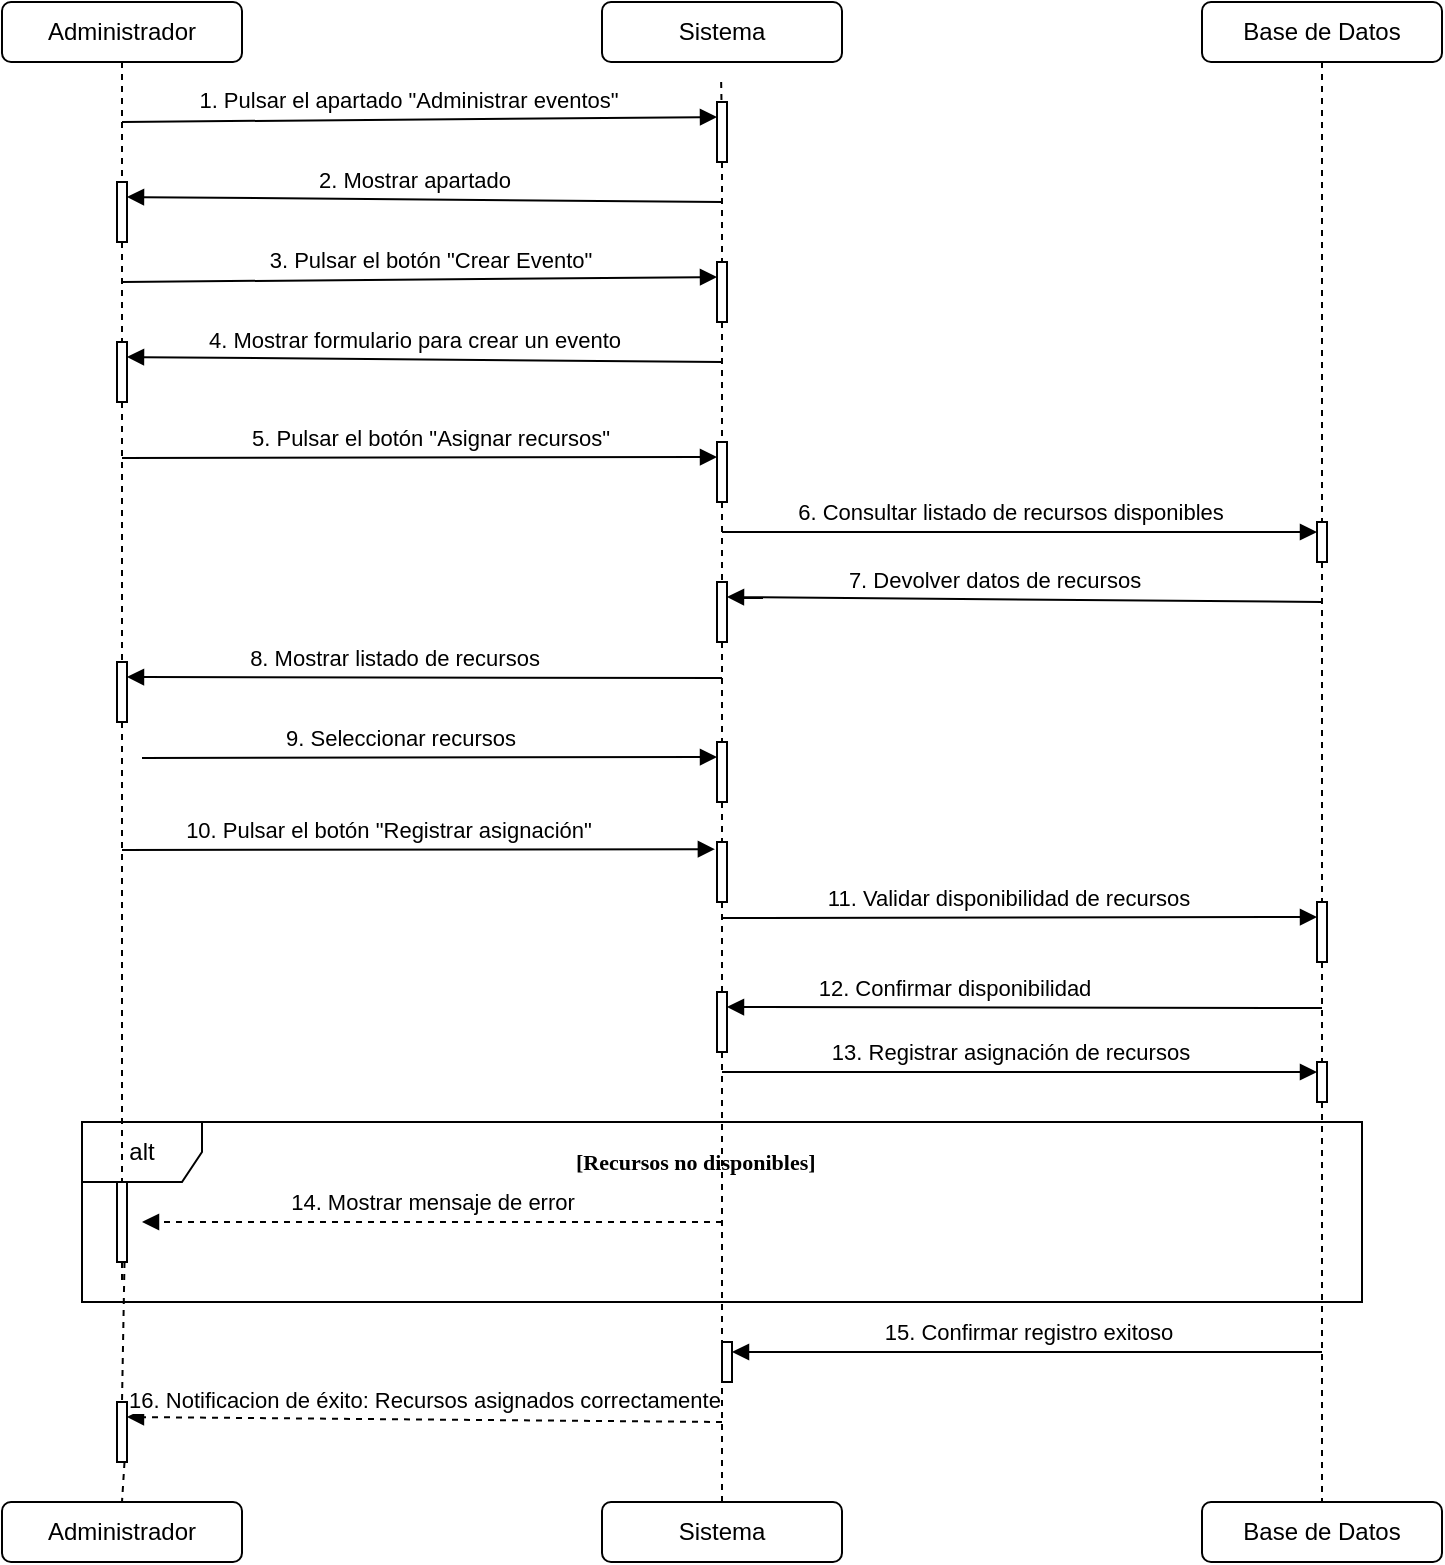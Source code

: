 <mxfile version="27.1.6">
  <diagram name="Página-1" id="8QfL5W5Hyp57S6z88IQP">
    <mxGraphModel grid="1" page="1" gridSize="10" guides="1" tooltips="1" connect="1" arrows="1" fold="1" pageScale="1" pageWidth="827" pageHeight="1169" math="0" shadow="0">
      <root>
        <mxCell id="0" />
        <mxCell id="1" parent="0" />
        <mxCell id="_pNqi3gNz3rvOo7OxNP5-10" value="Administrador" style="rounded=1;whiteSpace=wrap;html=1;align=center;verticalAlign=middle;" vertex="1" parent="1">
          <mxGeometry x="-760" y="90" width="120" height="30" as="geometry" />
        </mxCell>
        <mxCell id="_pNqi3gNz3rvOo7OxNP5-11" value="Sistema" style="rounded=1;whiteSpace=wrap;html=1;align=center;verticalAlign=middle;" vertex="1" parent="1">
          <mxGeometry x="-460" y="90" width="120" height="30" as="geometry" />
        </mxCell>
        <mxCell id="_pNqi3gNz3rvOo7OxNP5-12" value="Base de Datos" style="rounded=1;whiteSpace=wrap;html=1;align=center;verticalAlign=middle;" vertex="1" parent="1">
          <mxGeometry x="-160" y="90" width="120" height="30" as="geometry" />
        </mxCell>
        <mxCell id="_pNqi3gNz3rvOo7OxNP5-13" style="dashed=1;endArrow=none;entryX=0.5;entryY=0;entryDx=0;entryDy=0;exitX=0.75;exitY=1;exitDx=0;exitDy=0;" edge="1" parent="1" source="g9M41CX4uD3EIb8yomln-10" target="_pNqi3gNz3rvOo7OxNP5-44">
          <mxGeometry relative="1" as="geometry">
            <mxPoint x="-700" y="770" as="sourcePoint" />
            <mxPoint x="-700" y="870" as="targetPoint" />
          </mxGeometry>
        </mxCell>
        <mxCell id="_pNqi3gNz3rvOo7OxNP5-14" style="dashed=1;endArrow=none;entryX=0.5;entryY=0;entryDx=0;entryDy=0;" edge="1" parent="1" source="_pNqi3gNz3rvOo7OxNP5-65" target="_pNqi3gNz3rvOo7OxNP5-43">
          <mxGeometry relative="1" as="geometry">
            <mxPoint x="-400.42" y="130" as="sourcePoint" />
            <mxPoint x="-400" y="860" as="targetPoint" />
          </mxGeometry>
        </mxCell>
        <mxCell id="_pNqi3gNz3rvOo7OxNP5-15" style="dashed=1;endArrow=none;entryX=0.5;entryY=0;entryDx=0;entryDy=0;" edge="1" parent="1" source="_pNqi3gNz3rvOo7OxNP5-67" target="_pNqi3gNz3rvOo7OxNP5-42">
          <mxGeometry relative="1" as="geometry">
            <mxPoint x="-100" y="120" as="sourcePoint" />
            <mxPoint x="-100" y="860" as="targetPoint" />
          </mxGeometry>
        </mxCell>
        <mxCell id="_pNqi3gNz3rvOo7OxNP5-16" value="1. Pulsar el apartado &quot;Administrar eventos&quot;" style="endArrow=block;html=1;entryX=0;entryY=0.25;entryDx=0;entryDy=0;" edge="1" parent="1" target="_pNqi3gNz3rvOo7OxNP5-45">
          <mxGeometry x="-0.035" y="10" relative="1" as="geometry">
            <mxPoint x="-700" y="150" as="sourcePoint" />
            <mxPoint x="-410" y="150" as="targetPoint" />
            <mxPoint as="offset" />
          </mxGeometry>
        </mxCell>
        <mxCell id="_pNqi3gNz3rvOo7OxNP5-17" value="2. Mostrar apartado" style="endArrow=block;html=1;entryX=1;entryY=0.25;entryDx=0;entryDy=0;" edge="1" parent="1" target="_pNqi3gNz3rvOo7OxNP5-47">
          <mxGeometry x="0.035" y="-10" relative="1" as="geometry">
            <mxPoint x="-400" y="190" as="sourcePoint" />
            <mxPoint x="-690" y="190" as="targetPoint" />
            <mxPoint as="offset" />
          </mxGeometry>
        </mxCell>
        <mxCell id="_pNqi3gNz3rvOo7OxNP5-18" value="3. Pulsar el botón &quot;Crear Evento&quot;" style="endArrow=block;html=1;entryX=0;entryY=0.25;entryDx=0;entryDy=0;" edge="1" parent="1" target="_pNqi3gNz3rvOo7OxNP5-49">
          <mxGeometry x="0.035" y="10" relative="1" as="geometry">
            <mxPoint x="-700" y="230" as="sourcePoint" />
            <mxPoint x="-410" y="230" as="targetPoint" />
            <mxPoint as="offset" />
          </mxGeometry>
        </mxCell>
        <mxCell id="_pNqi3gNz3rvOo7OxNP5-19" value="4. Mostrar formulario para crear un evento" style="endArrow=block;html=1;entryX=1;entryY=0.25;entryDx=0;entryDy=0;" edge="1" parent="1" target="_pNqi3gNz3rvOo7OxNP5-51">
          <mxGeometry x="0.035" y="-10" relative="1" as="geometry">
            <mxPoint x="-400" y="270" as="sourcePoint" />
            <mxPoint x="-690" y="270" as="targetPoint" />
            <mxPoint as="offset" />
          </mxGeometry>
        </mxCell>
        <mxCell id="_pNqi3gNz3rvOo7OxNP5-20" value="5. Pulsar el botón &quot;Asignar recursos&quot;" style="endArrow=block;html=1;entryX=0;entryY=0.25;entryDx=0;entryDy=0;" edge="1" parent="1" target="_pNqi3gNz3rvOo7OxNP5-53">
          <mxGeometry x="0.035" y="10" relative="1" as="geometry">
            <mxPoint x="-700" y="318" as="sourcePoint" />
            <mxPoint x="-410" y="310" as="targetPoint" />
            <mxPoint as="offset" />
          </mxGeometry>
        </mxCell>
        <mxCell id="_pNqi3gNz3rvOo7OxNP5-21" value="6. Consultar listado de recursos disponibles" style="endArrow=block;html=1;entryX=0;entryY=0.25;entryDx=0;entryDy=0;" edge="1" parent="1" target="_pNqi3gNz3rvOo7OxNP5-55">
          <mxGeometry x="-0.035" y="10" relative="1" as="geometry">
            <mxPoint x="-400" y="355" as="sourcePoint" />
            <mxPoint x="-110" y="350" as="targetPoint" />
            <mxPoint as="offset" />
          </mxGeometry>
        </mxCell>
        <mxCell id="_pNqi3gNz3rvOo7OxNP5-22" value="7. Devolver datos de recursos" style="endArrow=block;html=1;entryX=1;entryY=0.25;entryDx=0;entryDy=0;" edge="1" parent="1" target="_pNqi3gNz3rvOo7OxNP5-57">
          <mxGeometry x="0.103" y="-10" relative="1" as="geometry">
            <mxPoint x="-100" y="390" as="sourcePoint" />
            <mxPoint x="-390" y="390" as="targetPoint" />
            <mxPoint as="offset" />
          </mxGeometry>
        </mxCell>
        <mxCell id="_pNqi3gNz3rvOo7OxNP5-23" value="8. Mostrar listado de recursos" style="endArrow=block;html=1;entryX=1;entryY=0.25;entryDx=0;entryDy=0;" edge="1" parent="1" target="_pNqi3gNz3rvOo7OxNP5-59">
          <mxGeometry x="0.103" y="-10" relative="1" as="geometry">
            <mxPoint x="-400" y="428" as="sourcePoint" />
            <mxPoint x="-690" y="430" as="targetPoint" />
            <mxPoint as="offset" />
          </mxGeometry>
        </mxCell>
        <mxCell id="_pNqi3gNz3rvOo7OxNP5-24" value="9. Seleccionar recursos" style="endArrow=block;html=1;entryX=0;entryY=0.25;entryDx=0;entryDy=0;" edge="1" parent="1" target="g9M41CX4uD3EIb8yomln-1">
          <mxGeometry x="-0.103" y="10" relative="1" as="geometry">
            <mxPoint x="-690" y="468" as="sourcePoint" />
            <mxPoint x="-410" y="470" as="targetPoint" />
            <mxPoint as="offset" />
          </mxGeometry>
        </mxCell>
        <mxCell id="_pNqi3gNz3rvOo7OxNP5-25" value="10. Pulsar el botón &quot;Registrar asignación&quot;" style="endArrow=block;html=1;entryX=-0.211;entryY=0.12;entryDx=0;entryDy=0;entryPerimeter=0;" edge="1" parent="1" target="_pNqi3gNz3rvOo7OxNP5-61">
          <mxGeometry x="-0.103" y="10" relative="1" as="geometry">
            <mxPoint x="-700" y="514" as="sourcePoint" />
            <mxPoint x="-410" y="510" as="targetPoint" />
            <mxPoint as="offset" />
          </mxGeometry>
        </mxCell>
        <mxCell id="_pNqi3gNz3rvOo7OxNP5-26" value="11. Validar disponibilidad de recursos" style="endArrow=block;html=1;entryX=0;entryY=0.25;entryDx=0;entryDy=0;" edge="1" parent="1" target="_pNqi3gNz3rvOo7OxNP5-63">
          <mxGeometry x="-0.035" y="10" relative="1" as="geometry">
            <mxPoint x="-400" y="548" as="sourcePoint" />
            <mxPoint x="-110" y="550" as="targetPoint" />
            <mxPoint as="offset" />
          </mxGeometry>
        </mxCell>
        <mxCell id="_pNqi3gNz3rvOo7OxNP5-27" value="12. Confirmar disponibilidad" style="endArrow=block;html=1;entryX=1;entryY=0.25;entryDx=0;entryDy=0;" edge="1" parent="1" target="_pNqi3gNz3rvOo7OxNP5-65">
          <mxGeometry x="0.241" y="-10" relative="1" as="geometry">
            <mxPoint x="-100" y="593" as="sourcePoint" />
            <mxPoint x="-390" y="590" as="targetPoint" />
            <mxPoint as="offset" />
          </mxGeometry>
        </mxCell>
        <mxCell id="_pNqi3gNz3rvOo7OxNP5-32" value="13. Registrar asignación de recursos" style="endArrow=block;html=1;entryX=0;entryY=0.25;entryDx=0;entryDy=0;" edge="1" parent="1" target="_pNqi3gNz3rvOo7OxNP5-67">
          <mxGeometry x="-0.035" y="10" relative="1" as="geometry">
            <mxPoint x="-400" y="625" as="sourcePoint" />
            <mxPoint x="-110" y="630" as="targetPoint" />
            <mxPoint as="offset" />
          </mxGeometry>
        </mxCell>
        <mxCell id="_pNqi3gNz3rvOo7OxNP5-35" value="14.&amp;nbsp;Mostrar&amp;nbsp;mensaje&amp;nbsp;de&amp;nbsp;error" style="dashed=1;endArrow=block;html=1;" edge="1" parent="1">
          <mxGeometry y="-10" relative="1" as="geometry">
            <mxPoint x="-400" y="700" as="sourcePoint" />
            <mxPoint x="-690" y="700" as="targetPoint" />
            <mxPoint as="offset" />
          </mxGeometry>
        </mxCell>
        <mxCell id="_pNqi3gNz3rvOo7OxNP5-36" value="alt" style="shape=umlFrame;whiteSpace=wrap;html=1;pointerEvents=0;" vertex="1" parent="1">
          <mxGeometry x="-720" y="650" width="640" height="90" as="geometry" />
        </mxCell>
        <mxCell id="_pNqi3gNz3rvOo7OxNP5-39" value="[Recursos no disponibles]" style="text;html=1;strokeColor=none;fillColor=none;align=left;verticalAlign=middle;whiteSpace=wrap;rounded=0;fontFamily=Verdana;fontSize=11;fontStyle=1;" vertex="1" parent="1">
          <mxGeometry x="-475" y="660" width="170" height="20" as="geometry" />
        </mxCell>
        <mxCell id="_pNqi3gNz3rvOo7OxNP5-42" value="Base de Datos" style="rounded=1;whiteSpace=wrap;html=1;align=center;verticalAlign=middle;" vertex="1" parent="1">
          <mxGeometry x="-160" y="840" width="120" height="30" as="geometry" />
        </mxCell>
        <mxCell id="_pNqi3gNz3rvOo7OxNP5-43" value="Sistema" style="rounded=1;whiteSpace=wrap;html=1;align=center;verticalAlign=middle;" vertex="1" parent="1">
          <mxGeometry x="-460" y="840" width="120" height="30" as="geometry" />
        </mxCell>
        <mxCell id="_pNqi3gNz3rvOo7OxNP5-44" value="Administrador" style="rounded=1;whiteSpace=wrap;html=1;align=center;verticalAlign=middle;" vertex="1" parent="1">
          <mxGeometry x="-760" y="840" width="120" height="30" as="geometry" />
        </mxCell>
        <mxCell id="_pNqi3gNz3rvOo7OxNP5-46" value="" style="dashed=1;endArrow=none;" edge="1" parent="1" target="_pNqi3gNz3rvOo7OxNP5-45">
          <mxGeometry relative="1" as="geometry">
            <mxPoint x="-400.42" y="130" as="sourcePoint" />
            <mxPoint x="-400" y="860" as="targetPoint" />
          </mxGeometry>
        </mxCell>
        <mxCell id="_pNqi3gNz3rvOo7OxNP5-45" value="" style="rounded=0;whiteSpace=wrap;html=1;" vertex="1" parent="1">
          <mxGeometry x="-402.5" y="140" width="5" height="30" as="geometry" />
        </mxCell>
        <mxCell id="_pNqi3gNz3rvOo7OxNP5-48" value="" style="dashed=1;endArrow=none;" edge="1" parent="1" target="_pNqi3gNz3rvOo7OxNP5-47">
          <mxGeometry relative="1" as="geometry">
            <mxPoint x="-700" y="120" as="sourcePoint" />
            <mxPoint x="-700" y="870" as="targetPoint" />
          </mxGeometry>
        </mxCell>
        <mxCell id="_pNqi3gNz3rvOo7OxNP5-47" value="" style="rounded=0;whiteSpace=wrap;html=1;" vertex="1" parent="1">
          <mxGeometry x="-702.5" y="180" width="5" height="30" as="geometry" />
        </mxCell>
        <mxCell id="_pNqi3gNz3rvOo7OxNP5-50" value="" style="dashed=1;endArrow=none;" edge="1" parent="1" source="_pNqi3gNz3rvOo7OxNP5-45" target="_pNqi3gNz3rvOo7OxNP5-49">
          <mxGeometry relative="1" as="geometry">
            <mxPoint x="-400" y="190" as="sourcePoint" />
            <mxPoint x="-400" y="860" as="targetPoint" />
          </mxGeometry>
        </mxCell>
        <mxCell id="_pNqi3gNz3rvOo7OxNP5-49" value="" style="rounded=0;whiteSpace=wrap;html=1;" vertex="1" parent="1">
          <mxGeometry x="-402.5" y="220" width="5" height="30" as="geometry" />
        </mxCell>
        <mxCell id="_pNqi3gNz3rvOo7OxNP5-52" value="" style="dashed=1;endArrow=none;" edge="1" parent="1" source="_pNqi3gNz3rvOo7OxNP5-47" target="_pNqi3gNz3rvOo7OxNP5-51">
          <mxGeometry relative="1" as="geometry">
            <mxPoint x="-700" y="230" as="sourcePoint" />
            <mxPoint x="-700" y="870" as="targetPoint" />
          </mxGeometry>
        </mxCell>
        <mxCell id="_pNqi3gNz3rvOo7OxNP5-51" value="" style="rounded=0;whiteSpace=wrap;html=1;" vertex="1" parent="1">
          <mxGeometry x="-702.5" y="260" width="5" height="30" as="geometry" />
        </mxCell>
        <mxCell id="_pNqi3gNz3rvOo7OxNP5-54" value="" style="dashed=1;endArrow=none;" edge="1" parent="1" source="_pNqi3gNz3rvOo7OxNP5-49" target="_pNqi3gNz3rvOo7OxNP5-53">
          <mxGeometry relative="1" as="geometry">
            <mxPoint x="-400" y="270" as="sourcePoint" />
            <mxPoint x="-400" y="860" as="targetPoint" />
          </mxGeometry>
        </mxCell>
        <mxCell id="_pNqi3gNz3rvOo7OxNP5-53" value="" style="rounded=0;whiteSpace=wrap;html=1;" vertex="1" parent="1">
          <mxGeometry x="-402.5" y="310" width="5" height="30" as="geometry" />
        </mxCell>
        <mxCell id="_pNqi3gNz3rvOo7OxNP5-56" value="" style="dashed=1;endArrow=none;" edge="1" parent="1" target="_pNqi3gNz3rvOo7OxNP5-55">
          <mxGeometry relative="1" as="geometry">
            <mxPoint x="-100" y="120" as="sourcePoint" />
            <mxPoint x="-100" y="860" as="targetPoint" />
          </mxGeometry>
        </mxCell>
        <mxCell id="_pNqi3gNz3rvOo7OxNP5-55" value="" style="rounded=0;whiteSpace=wrap;html=1;" vertex="1" parent="1">
          <mxGeometry x="-102.5" y="350" width="5" height="20" as="geometry" />
        </mxCell>
        <mxCell id="_pNqi3gNz3rvOo7OxNP5-58" value="" style="dashed=1;endArrow=none;" edge="1" parent="1" source="_pNqi3gNz3rvOo7OxNP5-53" target="_pNqi3gNz3rvOo7OxNP5-57">
          <mxGeometry relative="1" as="geometry">
            <mxPoint x="-400" y="350" as="sourcePoint" />
            <mxPoint x="-400" y="860" as="targetPoint" />
          </mxGeometry>
        </mxCell>
        <mxCell id="_pNqi3gNz3rvOo7OxNP5-57" value="" style="rounded=0;whiteSpace=wrap;html=1;" vertex="1" parent="1">
          <mxGeometry x="-402.5" y="380" width="5" height="30" as="geometry" />
        </mxCell>
        <mxCell id="_pNqi3gNz3rvOo7OxNP5-60" value="" style="dashed=1;endArrow=none;" edge="1" parent="1" source="_pNqi3gNz3rvOo7OxNP5-51" target="_pNqi3gNz3rvOo7OxNP5-59">
          <mxGeometry relative="1" as="geometry">
            <mxPoint x="-700" y="310" as="sourcePoint" />
            <mxPoint x="-700" y="870" as="targetPoint" />
          </mxGeometry>
        </mxCell>
        <mxCell id="_pNqi3gNz3rvOo7OxNP5-59" value="" style="rounded=0;whiteSpace=wrap;html=1;" vertex="1" parent="1">
          <mxGeometry x="-702.5" y="420" width="5" height="30" as="geometry" />
        </mxCell>
        <mxCell id="_pNqi3gNz3rvOo7OxNP5-62" value="" style="dashed=1;endArrow=none;" edge="1" parent="1" source="g9M41CX4uD3EIb8yomln-1" target="_pNqi3gNz3rvOo7OxNP5-61">
          <mxGeometry relative="1" as="geometry">
            <mxPoint x="-400" y="430" as="sourcePoint" />
            <mxPoint x="-400" y="860" as="targetPoint" />
          </mxGeometry>
        </mxCell>
        <mxCell id="_pNqi3gNz3rvOo7OxNP5-61" value="" style="rounded=0;whiteSpace=wrap;html=1;" vertex="1" parent="1">
          <mxGeometry x="-402.5" y="510" width="5" height="30" as="geometry" />
        </mxCell>
        <mxCell id="_pNqi3gNz3rvOo7OxNP5-64" value="" style="dashed=1;endArrow=none;" edge="1" parent="1" source="_pNqi3gNz3rvOo7OxNP5-55" target="_pNqi3gNz3rvOo7OxNP5-63">
          <mxGeometry relative="1" as="geometry">
            <mxPoint x="-100" y="390" as="sourcePoint" />
            <mxPoint x="-100" y="860" as="targetPoint" />
          </mxGeometry>
        </mxCell>
        <mxCell id="_pNqi3gNz3rvOo7OxNP5-63" value="" style="rounded=0;whiteSpace=wrap;html=1;" vertex="1" parent="1">
          <mxGeometry x="-102.5" y="540" width="5" height="30" as="geometry" />
        </mxCell>
        <mxCell id="_pNqi3gNz3rvOo7OxNP5-66" value="" style="dashed=1;endArrow=none;" edge="1" parent="1" source="_pNqi3gNz3rvOo7OxNP5-61" target="_pNqi3gNz3rvOo7OxNP5-65">
          <mxGeometry relative="1" as="geometry">
            <mxPoint x="-400" y="550" as="sourcePoint" />
            <mxPoint x="-400" y="860" as="targetPoint" />
          </mxGeometry>
        </mxCell>
        <mxCell id="_pNqi3gNz3rvOo7OxNP5-65" value="" style="rounded=0;whiteSpace=wrap;html=1;" vertex="1" parent="1">
          <mxGeometry x="-402.5" y="585" width="5" height="30" as="geometry" />
        </mxCell>
        <mxCell id="_pNqi3gNz3rvOo7OxNP5-68" value="" style="dashed=1;endArrow=none;" edge="1" parent="1" source="_pNqi3gNz3rvOo7OxNP5-63" target="_pNqi3gNz3rvOo7OxNP5-67">
          <mxGeometry relative="1" as="geometry">
            <mxPoint x="-100" y="590" as="sourcePoint" />
            <mxPoint x="-100" y="860" as="targetPoint" />
          </mxGeometry>
        </mxCell>
        <mxCell id="_pNqi3gNz3rvOo7OxNP5-67" value="" style="rounded=0;whiteSpace=wrap;html=1;" vertex="1" parent="1">
          <mxGeometry x="-102.5" y="620" width="5" height="20" as="geometry" />
        </mxCell>
        <mxCell id="_pNqi3gNz3rvOo7OxNP5-71" value="" style="dashed=1;endArrow=none;" edge="1" parent="1" source="_pNqi3gNz3rvOo7OxNP5-59">
          <mxGeometry relative="1" as="geometry">
            <mxPoint x="-700" y="470" as="sourcePoint" />
            <mxPoint x="-700" y="730" as="targetPoint" />
          </mxGeometry>
        </mxCell>
        <mxCell id="_pNqi3gNz3rvOo7OxNP5-72" value="" style="rounded=0;whiteSpace=wrap;html=1;" vertex="1" parent="1">
          <mxGeometry x="-702.5" y="680" width="5" height="40" as="geometry" />
        </mxCell>
        <mxCell id="g9M41CX4uD3EIb8yomln-2" value="" style="dashed=1;endArrow=none;" edge="1" parent="1" source="_pNqi3gNz3rvOo7OxNP5-57" target="g9M41CX4uD3EIb8yomln-1">
          <mxGeometry relative="1" as="geometry">
            <mxPoint x="-400" y="420" as="sourcePoint" />
            <mxPoint x="-400" y="510" as="targetPoint" />
          </mxGeometry>
        </mxCell>
        <mxCell id="g9M41CX4uD3EIb8yomln-1" value="" style="rounded=0;whiteSpace=wrap;html=1;" vertex="1" parent="1">
          <mxGeometry x="-402.5" y="460" width="5" height="30" as="geometry" />
        </mxCell>
        <mxCell id="g9M41CX4uD3EIb8yomln-6" value="15.&amp;nbsp;Confirmar&amp;nbsp;registro&amp;nbsp;exitoso" style="endArrow=block;html=1;entryX=1;entryY=0.25;entryDx=0;entryDy=0;" edge="1" parent="1" target="g9M41CX4uD3EIb8yomln-9">
          <mxGeometry y="-10" relative="1" as="geometry">
            <mxPoint x="-100" y="765" as="sourcePoint" />
            <mxPoint x="-387.5" y="760" as="targetPoint" />
            <mxPoint as="offset" />
          </mxGeometry>
        </mxCell>
        <mxCell id="g9M41CX4uD3EIb8yomln-7" value="16. Notificacion de éxito: Recursos asignados correctamente" style="dashed=1;endArrow=block;html=1;entryX=1;entryY=0.25;entryDx=0;entryDy=0;" edge="1" parent="1" target="g9M41CX4uD3EIb8yomln-10">
          <mxGeometry x="0.001" y="-10" relative="1" as="geometry">
            <mxPoint x="-400" y="800" as="sourcePoint" />
            <mxPoint x="-687.5" y="790" as="targetPoint" />
            <mxPoint as="offset" />
          </mxGeometry>
        </mxCell>
        <mxCell id="g9M41CX4uD3EIb8yomln-9" value="" style="rounded=0;whiteSpace=wrap;html=1;" vertex="1" parent="1">
          <mxGeometry x="-400" y="760" width="5" height="20" as="geometry" />
        </mxCell>
        <mxCell id="g9M41CX4uD3EIb8yomln-11" value="" style="dashed=1;endArrow=none;entryX=0.5;entryY=0;entryDx=0;entryDy=0;exitX=0.75;exitY=1;exitDx=0;exitDy=0;" edge="1" parent="1" source="_pNqi3gNz3rvOo7OxNP5-72" target="g9M41CX4uD3EIb8yomln-10">
          <mxGeometry relative="1" as="geometry">
            <mxPoint x="-699" y="720" as="sourcePoint" />
            <mxPoint x="-700" y="910" as="targetPoint" />
          </mxGeometry>
        </mxCell>
        <mxCell id="g9M41CX4uD3EIb8yomln-10" value="" style="rounded=0;whiteSpace=wrap;html=1;" vertex="1" parent="1">
          <mxGeometry x="-702.5" y="790" width="5" height="30" as="geometry" />
        </mxCell>
      </root>
    </mxGraphModel>
  </diagram>
</mxfile>
